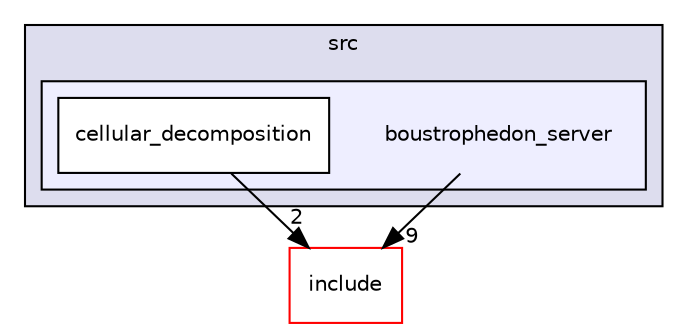 digraph "/home/lmunier/Documents/robetarme/robetarme-deliverables-wp5/src/boustrophedon_planner/boustrophedon_server/src/boustrophedon_server" {
  compound=true
  node [ fontsize="10", fontname="Helvetica"];
  edge [ labelfontsize="10", labelfontname="Helvetica"];
  subgraph clusterdir_77d95e69ce63ca4fcbeb5bab0566755c {
    graph [ bgcolor="#ddddee", pencolor="black", label="src" fontname="Helvetica", fontsize="10", URL="dir_77d95e69ce63ca4fcbeb5bab0566755c.html"]
  subgraph clusterdir_7ff8271bc4c5a8131e59344ed3d169ad {
    graph [ bgcolor="#eeeeff", pencolor="black", label="" URL="dir_7ff8271bc4c5a8131e59344ed3d169ad.html"];
    dir_7ff8271bc4c5a8131e59344ed3d169ad [shape=plaintext label="boustrophedon_server"];
    dir_ce9b2d0e988b6898bab1ce85ef333ba1 [shape=box label="cellular_decomposition" color="black" fillcolor="white" style="filled" URL="dir_ce9b2d0e988b6898bab1ce85ef333ba1.html"];
  }
  }
  dir_35b477de848b1d8bee1b2af260600461 [shape=box label="include" fillcolor="white" style="filled" color="red" URL="dir_35b477de848b1d8bee1b2af260600461.html"];
  dir_ce9b2d0e988b6898bab1ce85ef333ba1->dir_35b477de848b1d8bee1b2af260600461 [headlabel="2", labeldistance=1.5 headhref="dir_000008_000003.html"];
  dir_7ff8271bc4c5a8131e59344ed3d169ad->dir_35b477de848b1d8bee1b2af260600461 [headlabel="9", labeldistance=1.5 headhref="dir_000007_000003.html"];
}
